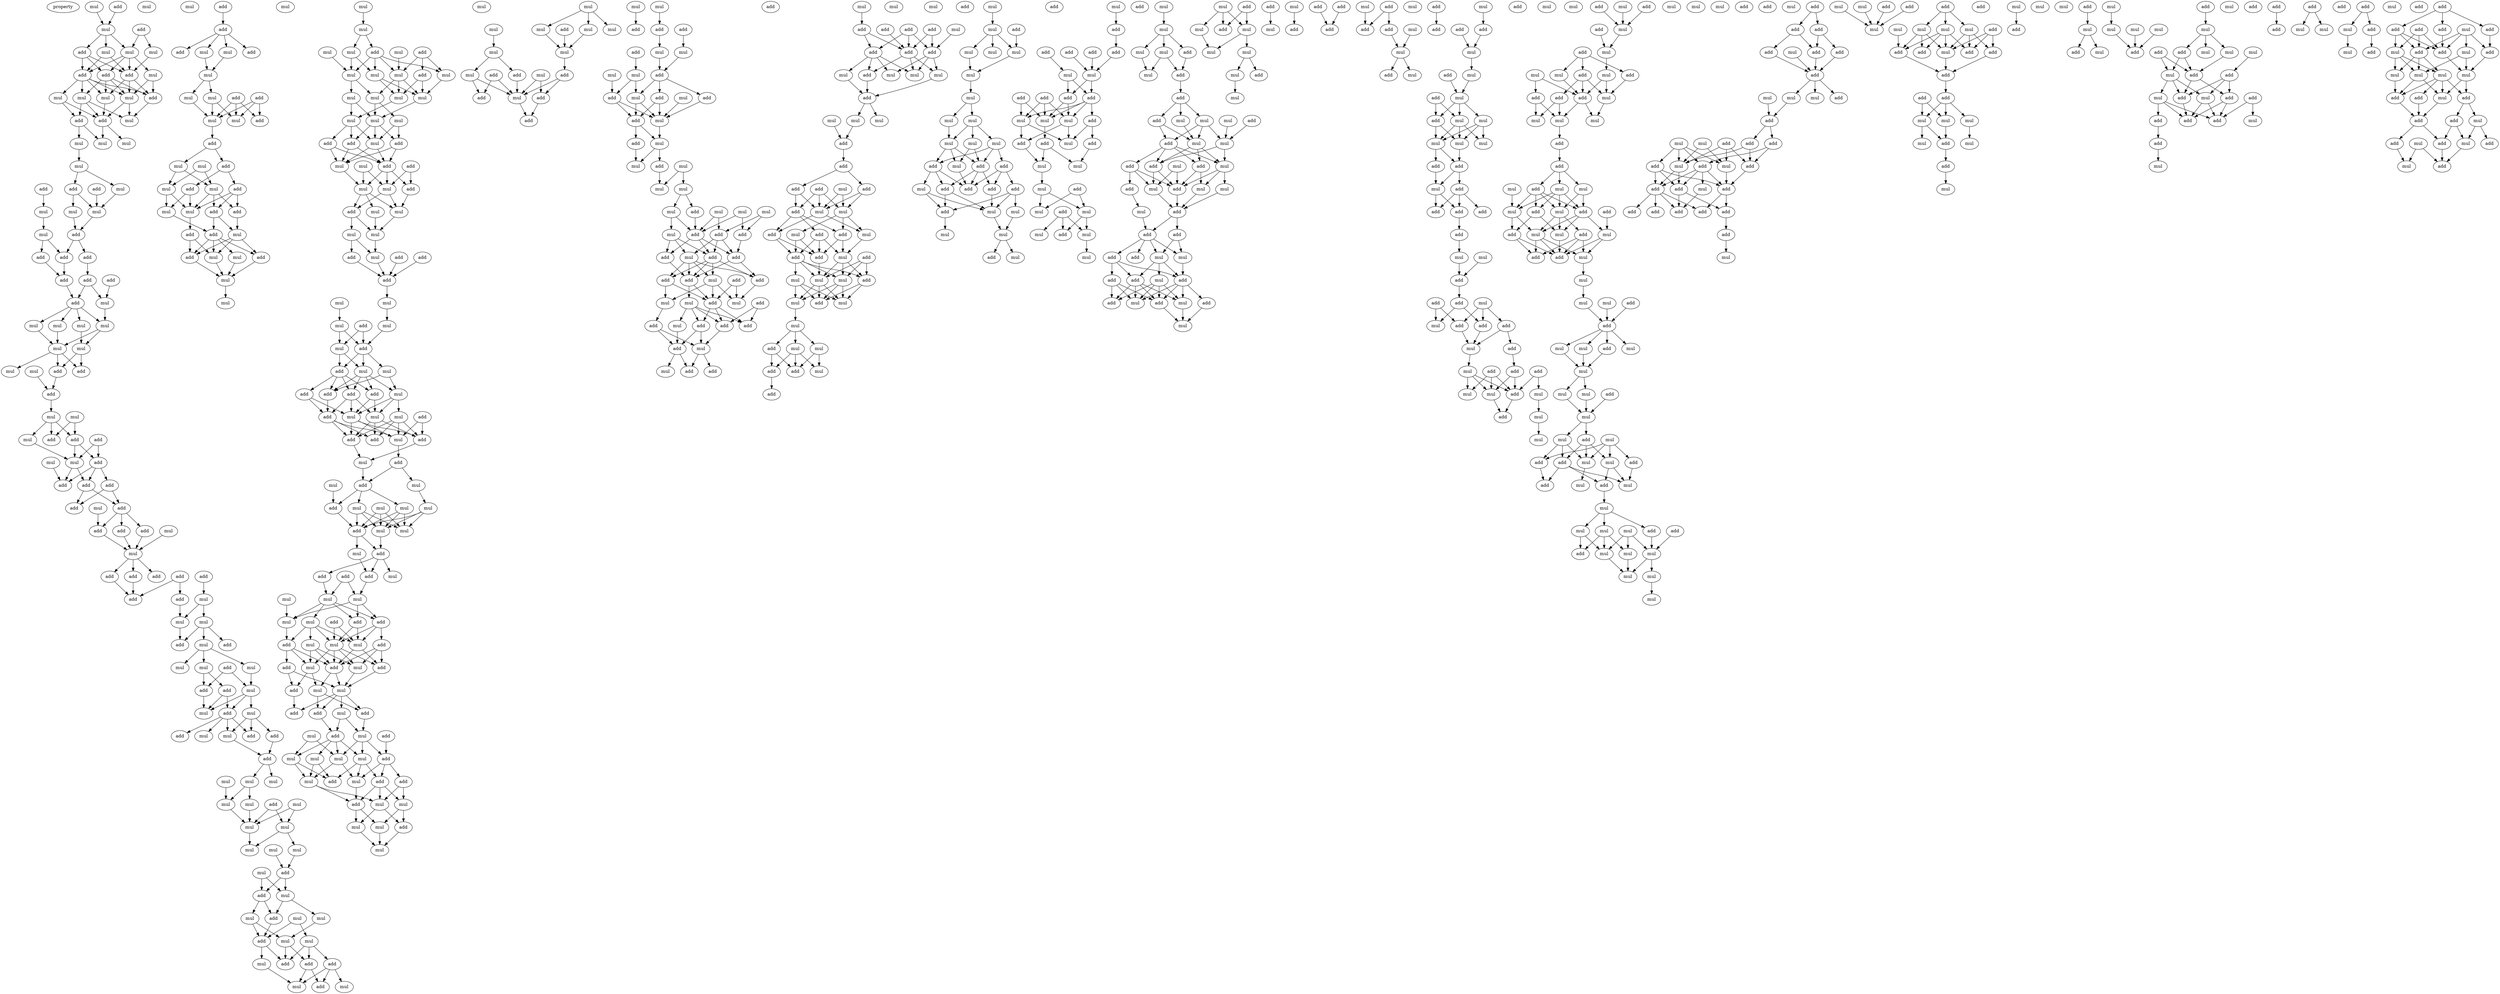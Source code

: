 digraph {
    node [fontcolor=black]
    property [mul=2,lf=1.0]
    0 [ label = mul ];
    1 [ label = add ];
    2 [ label = mul ];
    3 [ label = add ];
    4 [ label = mul ];
    5 [ label = add ];
    6 [ label = mul ];
    7 [ label = mul ];
    8 [ label = mul ];
    9 [ label = mul ];
    10 [ label = add ];
    11 [ label = add ];
    12 [ label = add ];
    13 [ label = mul ];
    14 [ label = mul ];
    15 [ label = mul ];
    16 [ label = add ];
    17 [ label = mul ];
    18 [ label = add ];
    19 [ label = add ];
    20 [ label = mul ];
    21 [ label = mul ];
    22 [ label = mul ];
    23 [ label = mul ];
    24 [ label = mul ];
    25 [ label = add ];
    26 [ label = add ];
    27 [ label = add ];
    28 [ label = mul ];
    29 [ label = mul ];
    30 [ label = mul ];
    31 [ label = mul ];
    32 [ label = add ];
    33 [ label = mul ];
    34 [ label = add ];
    35 [ label = add ];
    36 [ label = add ];
    37 [ label = add ];
    38 [ label = add ];
    39 [ label = add ];
    40 [ label = mul ];
    41 [ label = add ];
    42 [ label = mul ];
    43 [ label = mul ];
    44 [ label = mul ];
    45 [ label = mul ];
    46 [ label = mul ];
    47 [ label = mul ];
    48 [ label = mul ];
    49 [ label = add ];
    50 [ label = mul ];
    51 [ label = add ];
    52 [ label = mul ];
    53 [ label = add ];
    54 [ label = mul ];
    55 [ label = mul ];
    56 [ label = add ];
    57 [ label = add ];
    58 [ label = mul ];
    59 [ label = add ];
    60 [ label = add ];
    61 [ label = mul ];
    62 [ label = mul ];
    63 [ label = add ];
    64 [ label = add ];
    65 [ label = add ];
    66 [ label = add ];
    67 [ label = add ];
    68 [ label = mul ];
    69 [ label = add ];
    70 [ label = add ];
    71 [ label = add ];
    72 [ label = mul ];
    73 [ label = mul ];
    74 [ label = add ];
    75 [ label = add ];
    76 [ label = add ];
    77 [ label = add ];
    78 [ label = add ];
    79 [ label = add ];
    80 [ label = add ];
    81 [ label = mul ];
    82 [ label = mul ];
    83 [ label = mul ];
    84 [ label = add ];
    85 [ label = mul ];
    86 [ label = add ];
    87 [ label = mul ];
    88 [ label = add ];
    89 [ label = mul ];
    90 [ label = mul ];
    91 [ label = add ];
    92 [ label = mul ];
    93 [ label = add ];
    94 [ label = mul ];
    95 [ label = mul ];
    96 [ label = add ];
    97 [ label = mul ];
    98 [ label = add ];
    99 [ label = add ];
    100 [ label = add ];
    101 [ label = mul ];
    102 [ label = add ];
    103 [ label = mul ];
    104 [ label = mul ];
    105 [ label = mul ];
    106 [ label = mul ];
    107 [ label = add ];
    108 [ label = mul ];
    109 [ label = mul ];
    110 [ label = mul ];
    111 [ label = mul ];
    112 [ label = mul ];
    113 [ label = mul ];
    114 [ label = mul ];
    115 [ label = mul ];
    116 [ label = add ];
    117 [ label = mul ];
    118 [ label = add ];
    119 [ label = add ];
    120 [ label = mul ];
    121 [ label = mul ];
    122 [ label = mul ];
    123 [ label = mul ];
    124 [ label = add ];
    125 [ label = mul ];
    126 [ label = mul ];
    127 [ label = add ];
    128 [ label = add ];
    129 [ label = add ];
    130 [ label = add ];
    131 [ label = mul ];
    132 [ label = add ];
    133 [ label = mul ];
    134 [ label = add ];
    135 [ label = add ];
    136 [ label = mul ];
    137 [ label = add ];
    138 [ label = mul ];
    139 [ label = mul ];
    140 [ label = mul ];
    141 [ label = add ];
    142 [ label = add ];
    143 [ label = mul ];
    144 [ label = mul ];
    145 [ label = add ];
    146 [ label = mul ];
    147 [ label = add ];
    148 [ label = mul ];
    149 [ label = mul ];
    150 [ label = add ];
    151 [ label = add ];
    152 [ label = mul ];
    153 [ label = mul ];
    154 [ label = add ];
    155 [ label = add ];
    156 [ label = add ];
    157 [ label = mul ];
    158 [ label = mul ];
    159 [ label = mul ];
    160 [ label = add ];
    161 [ label = add ];
    162 [ label = mul ];
    163 [ label = mul ];
    164 [ label = add ];
    165 [ label = add ];
    166 [ label = mul ];
    167 [ label = mul ];
    168 [ label = mul ];
    169 [ label = mul ];
    170 [ label = mul ];
    171 [ label = add ];
    172 [ label = mul ];
    173 [ label = mul ];
    174 [ label = add ];
    175 [ label = mul ];
    176 [ label = mul ];
    177 [ label = mul ];
    178 [ label = add ];
    179 [ label = mul ];
    180 [ label = mul ];
    181 [ label = mul ];
    182 [ label = mul ];
    183 [ label = mul ];
    184 [ label = mul ];
    185 [ label = mul ];
    186 [ label = mul ];
    187 [ label = mul ];
    188 [ label = add ];
    189 [ label = mul ];
    190 [ label = add ];
    191 [ label = add ];
    192 [ label = mul ];
    193 [ label = add ];
    194 [ label = add ];
    195 [ label = mul ];
    196 [ label = mul ];
    197 [ label = mul ];
    198 [ label = add ];
    199 [ label = add ];
    200 [ label = mul ];
    201 [ label = mul ];
    202 [ label = mul ];
    203 [ label = mul ];
    204 [ label = add ];
    205 [ label = add ];
    206 [ label = add ];
    207 [ label = mul ];
    208 [ label = add ];
    209 [ label = mul ];
    210 [ label = mul ];
    211 [ label = mul ];
    212 [ label = mul ];
    213 [ label = mul ];
    214 [ label = add ];
    215 [ label = mul ];
    216 [ label = add ];
    217 [ label = mul ];
    218 [ label = mul ];
    219 [ label = add ];
    220 [ label = add ];
    221 [ label = add ];
    222 [ label = add ];
    223 [ label = mul ];
    224 [ label = add ];
    225 [ label = add ];
    226 [ label = mul ];
    227 [ label = add ];
    228 [ label = mul ];
    229 [ label = mul ];
    230 [ label = add ];
    231 [ label = add ];
    232 [ label = mul ];
    233 [ label = add ];
    234 [ label = add ];
    235 [ label = mul ];
    236 [ label = mul ];
    237 [ label = mul ];
    238 [ label = add ];
    239 [ label = mul ];
    240 [ label = mul ];
    241 [ label = mul ];
    242 [ label = mul ];
    243 [ label = add ];
    244 [ label = add ];
    245 [ label = mul ];
    246 [ label = mul ];
    247 [ label = mul ];
    248 [ label = add ];
    249 [ label = add ];
    250 [ label = add ];
    251 [ label = add ];
    252 [ label = mul ];
    253 [ label = mul ];
    254 [ label = mul ];
    255 [ label = mul ];
    256 [ label = add ];
    257 [ label = mul ];
    258 [ label = add ];
    259 [ label = mul ];
    260 [ label = add ];
    261 [ label = add ];
    262 [ label = mul ];
    263 [ label = mul ];
    264 [ label = mul ];
    265 [ label = add ];
    266 [ label = add ];
    267 [ label = add ];
    268 [ label = add ];
    269 [ label = mul ];
    270 [ label = mul ];
    271 [ label = mul ];
    272 [ label = mul ];
    273 [ label = add ];
    274 [ label = mul ];
    275 [ label = add ];
    276 [ label = add ];
    277 [ label = add ];
    278 [ label = mul ];
    279 [ label = add ];
    280 [ label = mul ];
    281 [ label = add ];
    282 [ label = mul ];
    283 [ label = mul ];
    284 [ label = mul ];
    285 [ label = add ];
    286 [ label = mul ];
    287 [ label = add ];
    288 [ label = add ];
    289 [ label = mul ];
    290 [ label = mul ];
    291 [ label = add ];
    292 [ label = mul ];
    293 [ label = mul ];
    294 [ label = add ];
    295 [ label = add ];
    296 [ label = mul ];
    297 [ label = mul ];
    298 [ label = mul ];
    299 [ label = mul ];
    300 [ label = mul ];
    301 [ label = mul ];
    302 [ label = mul ];
    303 [ label = add ];
    304 [ label = mul ];
    305 [ label = mul ];
    306 [ label = mul ];
    307 [ label = add ];
    308 [ label = add ];
    309 [ label = mul ];
    310 [ label = mul ];
    311 [ label = add ];
    312 [ label = mul ];
    313 [ label = add ];
    314 [ label = add ];
    315 [ label = add ];
    316 [ label = mul ];
    317 [ label = mul ];
    318 [ label = add ];
    319 [ label = add ];
    320 [ label = add ];
    321 [ label = add ];
    322 [ label = mul ];
    323 [ label = add ];
    324 [ label = mul ];
    325 [ label = mul ];
    326 [ label = mul ];
    327 [ label = add ];
    328 [ label = add ];
    329 [ label = mul ];
    330 [ label = mul ];
    331 [ label = add ];
    332 [ label = add ];
    333 [ label = mul ];
    334 [ label = add ];
    335 [ label = add ];
    336 [ label = mul ];
    337 [ label = mul ];
    338 [ label = mul ];
    339 [ label = add ];
    340 [ label = mul ];
    341 [ label = mul ];
    342 [ label = mul ];
    343 [ label = add ];
    344 [ label = mul ];
    345 [ label = mul ];
    346 [ label = mul ];
    347 [ label = add ];
    348 [ label = add ];
    349 [ label = mul ];
    350 [ label = add ];
    351 [ label = mul ];
    352 [ label = add ];
    353 [ label = add ];
    354 [ label = add ];
    355 [ label = add ];
    356 [ label = add ];
    357 [ label = mul ];
    358 [ label = add ];
    359 [ label = add ];
    360 [ label = mul ];
    361 [ label = add ];
    362 [ label = mul ];
    363 [ label = mul ];
    364 [ label = add ];
    365 [ label = add ];
    366 [ label = mul ];
    367 [ label = add ];
    368 [ label = add ];
    369 [ label = add ];
    370 [ label = add ];
    371 [ label = mul ];
    372 [ label = mul ];
    373 [ label = add ];
    374 [ label = add ];
    375 [ label = mul ];
    376 [ label = add ];
    377 [ label = add ];
    378 [ label = add ];
    379 [ label = add ];
    380 [ label = mul ];
    381 [ label = add ];
    382 [ label = add ];
    383 [ label = add ];
    384 [ label = mul ];
    385 [ label = add ];
    386 [ label = mul ];
    387 [ label = mul ];
    388 [ label = mul ];
    389 [ label = add ];
    390 [ label = mul ];
    391 [ label = mul ];
    392 [ label = mul ];
    393 [ label = mul ];
    394 [ label = add ];
    395 [ label = add ];
    396 [ label = add ];
    397 [ label = add ];
    398 [ label = mul ];
    399 [ label = add ];
    400 [ label = mul ];
    401 [ label = mul ];
    402 [ label = add ];
    403 [ label = mul ];
    404 [ label = mul ];
    405 [ label = add ];
    406 [ label = add ];
    407 [ label = add ];
    408 [ label = mul ];
    409 [ label = add ];
    410 [ label = add ];
    411 [ label = add ];
    412 [ label = mul ];
    413 [ label = mul ];
    414 [ label = mul ];
    415 [ label = add ];
    416 [ label = mul ];
    417 [ label = mul ];
    418 [ label = add ];
    419 [ label = add ];
    420 [ label = mul ];
    421 [ label = mul ];
    422 [ label = add ];
    423 [ label = mul ];
    424 [ label = mul ];
    425 [ label = add ];
    426 [ label = add ];
    427 [ label = mul ];
    428 [ label = add ];
    429 [ label = mul ];
    430 [ label = add ];
    431 [ label = mul ];
    432 [ label = mul ];
    433 [ label = mul ];
    434 [ label = mul ];
    435 [ label = mul ];
    436 [ label = mul ];
    437 [ label = mul ];
    438 [ label = mul ];
    439 [ label = mul ];
    440 [ label = mul ];
    441 [ label = mul ];
    442 [ label = mul ];
    443 [ label = add ];
    444 [ label = add ];
    445 [ label = add ];
    446 [ label = add ];
    447 [ label = mul ];
    448 [ label = add ];
    449 [ label = add ];
    450 [ label = add ];
    451 [ label = mul ];
    452 [ label = mul ];
    453 [ label = add ];
    454 [ label = mul ];
    455 [ label = mul ];
    456 [ label = add ];
    457 [ label = add ];
    458 [ label = mul ];
    459 [ label = mul ];
    460 [ label = add ];
    461 [ label = add ];
    462 [ label = add ];
    463 [ label = add ];
    464 [ label = add ];
    465 [ label = mul ];
    466 [ label = mul ];
    467 [ label = add ];
    468 [ label = add ];
    469 [ label = add ];
    470 [ label = add ];
    471 [ label = mul ];
    472 [ label = add ];
    473 [ label = mul ];
    474 [ label = mul ];
    475 [ label = add ];
    476 [ label = add ];
    477 [ label = add ];
    478 [ label = mul ];
    479 [ label = mul ];
    480 [ label = mul ];
    481 [ label = add ];
    482 [ label = mul ];
    483 [ label = mul ];
    484 [ label = add ];
    485 [ label = mul ];
    486 [ label = add ];
    487 [ label = mul ];
    488 [ label = mul ];
    489 [ label = add ];
    490 [ label = mul ];
    491 [ label = mul ];
    492 [ label = mul ];
    493 [ label = mul ];
    494 [ label = add ];
    495 [ label = mul ];
    496 [ label = mul ];
    497 [ label = add ];
    498 [ label = add ];
    499 [ label = mul ];
    500 [ label = mul ];
    501 [ label = add ];
    502 [ label = add ];
    503 [ label = mul ];
    504 [ label = mul ];
    505 [ label = add ];
    506 [ label = mul ];
    507 [ label = mul ];
    508 [ label = mul ];
    509 [ label = add ];
    510 [ label = add ];
    511 [ label = add ];
    512 [ label = add ];
    513 [ label = mul ];
    514 [ label = mul ];
    515 [ label = mul ];
    516 [ label = add ];
    517 [ label = mul ];
    518 [ label = add ];
    519 [ label = add ];
    520 [ label = add ];
    521 [ label = add ];
    522 [ label = mul ];
    523 [ label = mul ];
    524 [ label = add ];
    525 [ label = mul ];
    526 [ label = add ];
    527 [ label = add ];
    528 [ label = add ];
    529 [ label = add ];
    530 [ label = mul ];
    531 [ label = add ];
    532 [ label = add ];
    533 [ label = mul ];
    534 [ label = mul ];
    535 [ label = mul ];
    536 [ label = add ];
    537 [ label = mul ];
    538 [ label = mul ];
    539 [ label = add ];
    540 [ label = mul ];
    541 [ label = mul ];
    542 [ label = mul ];
    543 [ label = add ];
    544 [ label = mul ];
    545 [ label = add ];
    546 [ label = mul ];
    547 [ label = mul ];
    548 [ label = add ];
    549 [ label = add ];
    550 [ label = add ];
    551 [ label = add ];
    552 [ label = mul ];
    553 [ label = add ];
    554 [ label = mul ];
    555 [ label = add ];
    556 [ label = add ];
    557 [ label = mul ];
    558 [ label = mul ];
    559 [ label = add ];
    560 [ label = mul ];
    561 [ label = add ];
    562 [ label = mul ];
    563 [ label = add ];
    564 [ label = add ];
    565 [ label = add ];
    566 [ label = add ];
    567 [ label = mul ];
    568 [ label = add ];
    569 [ label = mul ];
    570 [ label = add ];
    571 [ label = mul ];
    572 [ label = add ];
    573 [ label = mul ];
    574 [ label = mul ];
    575 [ label = mul ];
    576 [ label = mul ];
    577 [ label = mul ];
    578 [ label = add ];
    579 [ label = add ];
    580 [ label = mul ];
    581 [ label = add ];
    582 [ label = add ];
    583 [ label = add ];
    584 [ label = add ];
    585 [ label = add ];
    586 [ label = mul ];
    587 [ label = mul ];
    588 [ label = add ];
    589 [ label = mul ];
    590 [ label = add ];
    591 [ label = add ];
    592 [ label = mul ];
    593 [ label = mul ];
    594 [ label = add ];
    595 [ label = add ];
    596 [ label = add ];
    597 [ label = add ];
    598 [ label = mul ];
    599 [ label = mul ];
    600 [ label = mul ];
    601 [ label = add ];
    602 [ label = add ];
    603 [ label = add ];
    604 [ label = add ];
    605 [ label = mul ];
    606 [ label = mul ];
    607 [ label = mul ];
    608 [ label = mul ];
    609 [ label = add ];
    610 [ label = mul ];
    611 [ label = add ];
    612 [ label = mul ];
    613 [ label = mul ];
    614 [ label = add ];
    615 [ label = add ];
    616 [ label = mul ];
    617 [ label = mul ];
    618 [ label = add ];
    619 [ label = add ];
    620 [ label = add ];
    621 [ label = mul ];
    622 [ label = mul ];
    623 [ label = mul ];
    624 [ label = add ];
    625 [ label = add ];
    626 [ label = mul ];
    627 [ label = add ];
    628 [ label = mul ];
    629 [ label = mul ];
    630 [ label = mul ];
    631 [ label = mul ];
    632 [ label = add ];
    633 [ label = add ];
    634 [ label = add ];
    635 [ label = mul ];
    636 [ label = mul ];
    637 [ label = mul ];
    638 [ label = add ];
    639 [ label = mul ];
    640 [ label = add ];
    641 [ label = mul ];
    642 [ label = add ];
    643 [ label = mul ];
    644 [ label = add ];
    645 [ label = mul ];
    646 [ label = mul ];
    647 [ label = add ];
    648 [ label = add ];
    649 [ label = add ];
    650 [ label = mul ];
    651 [ label = mul ];
    652 [ label = mul ];
    653 [ label = mul ];
    654 [ label = mul ];
    655 [ label = add ];
    656 [ label = add ];
    657 [ label = add ];
    658 [ label = add ];
    659 [ label = mul ];
    660 [ label = add ];
    661 [ label = mul ];
    662 [ label = mul ];
    663 [ label = mul ];
    664 [ label = mul ];
    665 [ label = mul ];
    666 [ label = add ];
    667 [ label = mul ];
    668 [ label = mul ];
    669 [ label = add ];
    670 [ label = mul ];
    671 [ label = mul ];
    672 [ label = mul ];
    673 [ label = add ];
    674 [ label = mul ];
    675 [ label = add ];
    676 [ label = add ];
    677 [ label = mul ];
    678 [ label = add ];
    679 [ label = add ];
    680 [ label = mul ];
    681 [ label = mul ];
    682 [ label = add ];
    683 [ label = mul ];
    684 [ label = mul ];
    685 [ label = add ];
    686 [ label = mul ];
    687 [ label = mul ];
    688 [ label = add ];
    689 [ label = mul ];
    690 [ label = mul ];
    691 [ label = mul ];
    692 [ label = mul ];
    693 [ label = mul ];
    694 [ label = add ];
    695 [ label = add ];
    696 [ label = add ];
    697 [ label = add ];
    698 [ label = mul ];
    699 [ label = add ];
    700 [ label = add ];
    701 [ label = add ];
    702 [ label = mul ];
    703 [ label = mul ];
    704 [ label = mul ];
    705 [ label = add ];
    706 [ label = add ];
    707 [ label = add ];
    708 [ label = mul ];
    709 [ label = add ];
    710 [ label = add ];
    711 [ label = mul ];
    712 [ label = add ];
    713 [ label = mul ];
    714 [ label = add ];
    715 [ label = add ];
    716 [ label = mul ];
    717 [ label = add ];
    718 [ label = mul ];
    719 [ label = add ];
    720 [ label = add ];
    721 [ label = add ];
    722 [ label = add ];
    723 [ label = add ];
    724 [ label = add ];
    725 [ label = add ];
    726 [ label = add ];
    727 [ label = mul ];
    728 [ label = mul ];
    729 [ label = mul ];
    730 [ label = add ];
    731 [ label = add ];
    732 [ label = add ];
    733 [ label = mul ];
    734 [ label = mul ];
    735 [ label = mul ];
    736 [ label = mul ];
    737 [ label = mul ];
    738 [ label = add ];
    739 [ label = add ];
    740 [ label = add ];
    741 [ label = add ];
    742 [ label = add ];
    743 [ label = mul ];
    744 [ label = add ];
    745 [ label = add ];
    746 [ label = add ];
    747 [ label = mul ];
    748 [ label = mul ];
    749 [ label = mul ];
    750 [ label = add ];
    751 [ label = add ];
    752 [ label = mul ];
    753 [ label = mul ];
    754 [ label = mul ];
    755 [ label = add ];
    756 [ label = add ];
    757 [ label = mul ];
    758 [ label = mul ];
    759 [ label = mul ];
    760 [ label = add ];
    761 [ label = mul ];
    762 [ label = mul ];
    763 [ label = add ];
    764 [ label = mul ];
    765 [ label = mul ];
    766 [ label = mul ];
    767 [ label = mul ];
    768 [ label = add ];
    769 [ label = add ];
    770 [ label = mul ];
    771 [ label = mul ];
    772 [ label = mul ];
    773 [ label = add ];
    774 [ label = add ];
    775 [ label = mul ];
    776 [ label = mul ];
    777 [ label = mul ];
    778 [ label = add ];
    779 [ label = add ];
    780 [ label = add ];
    781 [ label = add ];
    782 [ label = mul ];
    783 [ label = mul ];
    784 [ label = add ];
    785 [ label = add ];
    786 [ label = mul ];
    787 [ label = add ];
    788 [ label = add ];
    789 [ label = add ];
    790 [ label = add ];
    791 [ label = mul ];
    792 [ label = add ];
    793 [ label = add ];
    794 [ label = add ];
    795 [ label = mul ];
    796 [ label = add ];
    797 [ label = mul ];
    798 [ label = add ];
    799 [ label = mul ];
    800 [ label = add ];
    801 [ label = mul ];
    802 [ label = add ];
    803 [ label = mul ];
    804 [ label = add ];
    805 [ label = add ];
    806 [ label = add ];
    807 [ label = add ];
    808 [ label = add ];
    809 [ label = add ];
    810 [ label = mul ];
    811 [ label = add ];
    812 [ label = add ];
    813 [ label = add ];
    814 [ label = mul ];
    815 [ label = mul ];
    816 [ label = mul ];
    817 [ label = mul ];
    818 [ label = mul ];
    819 [ label = mul ];
    820 [ label = add ];
    821 [ label = mul ];
    822 [ label = add ];
    823 [ label = add ];
    824 [ label = add ];
    825 [ label = mul ];
    826 [ label = add ];
    827 [ label = mul ];
    828 [ label = mul ];
    829 [ label = add ];
    830 [ label = add ];
    831 [ label = add ];
    832 [ label = add ];
    833 [ label = mul ];
    0 -> 4 [ name = 0 ];
    1 -> 4 [ name = 1 ];
    3 -> 6 [ name = 2 ];
    3 -> 8 [ name = 3 ];
    4 -> 5 [ name = 4 ];
    4 -> 6 [ name = 5 ];
    4 -> 7 [ name = 6 ];
    5 -> 10 [ name = 7 ];
    5 -> 11 [ name = 8 ];
    5 -> 12 [ name = 9 ];
    6 -> 9 [ name = 10 ];
    6 -> 10 [ name = 11 ];
    6 -> 11 [ name = 12 ];
    6 -> 12 [ name = 13 ];
    7 -> 10 [ name = 14 ];
    7 -> 12 [ name = 15 ];
    8 -> 10 [ name = 16 ];
    9 -> 15 [ name = 17 ];
    9 -> 16 [ name = 18 ];
    10 -> 15 [ name = 19 ];
    10 -> 16 [ name = 20 ];
    10 -> 17 [ name = 21 ];
    11 -> 13 [ name = 22 ];
    11 -> 15 [ name = 23 ];
    11 -> 16 [ name = 24 ];
    11 -> 17 [ name = 25 ];
    12 -> 13 [ name = 26 ];
    12 -> 14 [ name = 27 ];
    12 -> 15 [ name = 28 ];
    12 -> 16 [ name = 29 ];
    12 -> 17 [ name = 30 ];
    13 -> 18 [ name = 31 ];
    13 -> 19 [ name = 32 ];
    13 -> 20 [ name = 33 ];
    14 -> 18 [ name = 34 ];
    14 -> 19 [ name = 35 ];
    15 -> 18 [ name = 36 ];
    15 -> 20 [ name = 37 ];
    16 -> 20 [ name = 38 ];
    17 -> 18 [ name = 39 ];
    18 -> 21 [ name = 40 ];
    18 -> 22 [ name = 41 ];
    19 -> 21 [ name = 42 ];
    19 -> 23 [ name = 43 ];
    23 -> 24 [ name = 44 ];
    24 -> 27 [ name = 45 ];
    24 -> 28 [ name = 46 ];
    25 -> 31 [ name = 47 ];
    26 -> 29 [ name = 48 ];
    27 -> 29 [ name = 49 ];
    27 -> 30 [ name = 50 ];
    28 -> 29 [ name = 51 ];
    29 -> 32 [ name = 52 ];
    30 -> 32 [ name = 53 ];
    31 -> 33 [ name = 54 ];
    32 -> 34 [ name = 55 ];
    32 -> 35 [ name = 56 ];
    33 -> 35 [ name = 57 ];
    33 -> 36 [ name = 58 ];
    34 -> 37 [ name = 59 ];
    35 -> 38 [ name = 60 ];
    36 -> 38 [ name = 61 ];
    37 -> 40 [ name = 62 ];
    37 -> 41 [ name = 63 ];
    38 -> 41 [ name = 64 ];
    39 -> 40 [ name = 65 ];
    40 -> 46 [ name = 66 ];
    41 -> 42 [ name = 67 ];
    41 -> 43 [ name = 68 ];
    41 -> 45 [ name = 69 ];
    41 -> 46 [ name = 70 ];
    42 -> 47 [ name = 71 ];
    43 -> 47 [ name = 72 ];
    45 -> 48 [ name = 73 ];
    46 -> 47 [ name = 74 ];
    46 -> 48 [ name = 75 ];
    47 -> 49 [ name = 76 ];
    47 -> 50 [ name = 77 ];
    47 -> 51 [ name = 78 ];
    48 -> 49 [ name = 79 ];
    48 -> 51 [ name = 80 ];
    49 -> 53 [ name = 81 ];
    52 -> 53 [ name = 82 ];
    53 -> 55 [ name = 83 ];
    54 -> 56 [ name = 84 ];
    54 -> 59 [ name = 85 ];
    55 -> 56 [ name = 86 ];
    55 -> 58 [ name = 87 ];
    55 -> 59 [ name = 88 ];
    56 -> 60 [ name = 89 ];
    56 -> 62 [ name = 90 ];
    57 -> 60 [ name = 91 ];
    57 -> 62 [ name = 92 ];
    58 -> 62 [ name = 93 ];
    60 -> 63 [ name = 94 ];
    60 -> 64 [ name = 95 ];
    60 -> 65 [ name = 96 ];
    61 -> 63 [ name = 97 ];
    62 -> 63 [ name = 98 ];
    62 -> 65 [ name = 99 ];
    64 -> 66 [ name = 100 ];
    64 -> 67 [ name = 101 ];
    65 -> 66 [ name = 102 ];
    65 -> 67 [ name = 103 ];
    67 -> 69 [ name = 104 ];
    67 -> 70 [ name = 105 ];
    67 -> 71 [ name = 106 ];
    68 -> 69 [ name = 107 ];
    69 -> 73 [ name = 108 ];
    70 -> 73 [ name = 109 ];
    71 -> 73 [ name = 110 ];
    72 -> 73 [ name = 111 ];
    73 -> 75 [ name = 112 ];
    73 -> 76 [ name = 113 ];
    73 -> 78 [ name = 114 ];
    74 -> 81 [ name = 115 ];
    76 -> 80 [ name = 116 ];
    77 -> 79 [ name = 117 ];
    77 -> 80 [ name = 118 ];
    78 -> 80 [ name = 119 ];
    79 -> 82 [ name = 120 ];
    81 -> 82 [ name = 121 ];
    81 -> 83 [ name = 122 ];
    82 -> 84 [ name = 123 ];
    83 -> 84 [ name = 124 ];
    83 -> 85 [ name = 125 ];
    83 -> 86 [ name = 126 ];
    85 -> 87 [ name = 127 ];
    85 -> 89 [ name = 128 ];
    85 -> 90 [ name = 129 ];
    87 -> 92 [ name = 130 ];
    88 -> 92 [ name = 131 ];
    88 -> 93 [ name = 132 ];
    90 -> 91 [ name = 133 ];
    90 -> 93 [ name = 134 ];
    91 -> 94 [ name = 135 ];
    91 -> 96 [ name = 136 ];
    92 -> 94 [ name = 137 ];
    92 -> 95 [ name = 138 ];
    92 -> 96 [ name = 139 ];
    93 -> 94 [ name = 140 ];
    95 -> 99 [ name = 141 ];
    95 -> 100 [ name = 142 ];
    95 -> 101 [ name = 143 ];
    96 -> 97 [ name = 144 ];
    96 -> 98 [ name = 145 ];
    96 -> 100 [ name = 146 ];
    96 -> 101 [ name = 147 ];
    99 -> 102 [ name = 148 ];
    101 -> 102 [ name = 149 ];
    102 -> 103 [ name = 150 ];
    102 -> 104 [ name = 151 ];
    103 -> 106 [ name = 152 ];
    103 -> 109 [ name = 153 ];
    105 -> 106 [ name = 154 ];
    106 -> 110 [ name = 155 ];
    107 -> 110 [ name = 156 ];
    107 -> 111 [ name = 157 ];
    108 -> 110 [ name = 158 ];
    108 -> 111 [ name = 159 ];
    109 -> 110 [ name = 160 ];
    110 -> 114 [ name = 161 ];
    111 -> 112 [ name = 162 ];
    111 -> 114 [ name = 163 ];
    112 -> 116 [ name = 164 ];
    113 -> 116 [ name = 165 ];
    115 -> 117 [ name = 166 ];
    115 -> 118 [ name = 167 ];
    116 -> 117 [ name = 168 ];
    116 -> 118 [ name = 169 ];
    117 -> 119 [ name = 170 ];
    117 -> 122 [ name = 171 ];
    118 -> 119 [ name = 172 ];
    118 -> 120 [ name = 173 ];
    119 -> 124 [ name = 174 ];
    120 -> 123 [ name = 175 ];
    120 -> 124 [ name = 176 ];
    121 -> 124 [ name = 177 ];
    121 -> 125 [ name = 178 ];
    122 -> 123 [ name = 179 ];
    123 -> 127 [ name = 180 ];
    123 -> 128 [ name = 181 ];
    124 -> 126 [ name = 182 ];
    124 -> 127 [ name = 183 ];
    125 -> 127 [ name = 184 ];
    125 -> 128 [ name = 185 ];
    125 -> 129 [ name = 186 ];
    126 -> 133 [ name = 187 ];
    128 -> 130 [ name = 188 ];
    128 -> 133 [ name = 189 ];
    129 -> 130 [ name = 190 ];
    129 -> 131 [ name = 191 ];
    129 -> 133 [ name = 192 ];
    132 -> 134 [ name = 193 ];
    134 -> 135 [ name = 194 ];
    134 -> 136 [ name = 195 ];
    134 -> 137 [ name = 196 ];
    134 -> 138 [ name = 197 ];
    136 -> 139 [ name = 198 ];
    138 -> 139 [ name = 199 ];
    139 -> 140 [ name = 200 ];
    139 -> 143 [ name = 201 ];
    140 -> 146 [ name = 202 ];
    141 -> 144 [ name = 203 ];
    141 -> 145 [ name = 204 ];
    141 -> 146 [ name = 205 ];
    142 -> 144 [ name = 206 ];
    142 -> 145 [ name = 207 ];
    142 -> 146 [ name = 208 ];
    143 -> 144 [ name = 209 ];
    143 -> 146 [ name = 210 ];
    146 -> 147 [ name = 211 ];
    147 -> 149 [ name = 212 ];
    147 -> 150 [ name = 213 ];
    148 -> 152 [ name = 214 ];
    148 -> 153 [ name = 215 ];
    149 -> 152 [ name = 216 ];
    149 -> 153 [ name = 217 ];
    150 -> 151 [ name = 218 ];
    150 -> 154 [ name = 219 ];
    151 -> 155 [ name = 220 ];
    151 -> 156 [ name = 221 ];
    151 -> 158 [ name = 222 ];
    152 -> 155 [ name = 223 ];
    152 -> 156 [ name = 224 ];
    152 -> 158 [ name = 225 ];
    153 -> 157 [ name = 226 ];
    153 -> 158 [ name = 227 ];
    154 -> 157 [ name = 228 ];
    154 -> 158 [ name = 229 ];
    155 -> 159 [ name = 230 ];
    155 -> 160 [ name = 231 ];
    156 -> 159 [ name = 232 ];
    157 -> 160 [ name = 233 ];
    158 -> 161 [ name = 234 ];
    159 -> 163 [ name = 235 ];
    159 -> 164 [ name = 236 ];
    159 -> 165 [ name = 237 ];
    160 -> 162 [ name = 238 ];
    160 -> 163 [ name = 239 ];
    160 -> 164 [ name = 240 ];
    160 -> 165 [ name = 241 ];
    161 -> 163 [ name = 242 ];
    161 -> 165 [ name = 243 ];
    162 -> 166 [ name = 244 ];
    163 -> 166 [ name = 245 ];
    164 -> 166 [ name = 246 ];
    165 -> 166 [ name = 247 ];
    166 -> 167 [ name = 248 ];
    169 -> 170 [ name = 249 ];
    170 -> 174 [ name = 250 ];
    170 -> 175 [ name = 251 ];
    171 -> 176 [ name = 252 ];
    171 -> 178 [ name = 253 ];
    171 -> 179 [ name = 254 ];
    172 -> 177 [ name = 255 ];
    173 -> 179 [ name = 256 ];
    174 -> 176 [ name = 257 ];
    174 -> 177 [ name = 258 ];
    174 -> 179 [ name = 259 ];
    174 -> 180 [ name = 260 ];
    175 -> 177 [ name = 261 ];
    175 -> 180 [ name = 262 ];
    176 -> 183 [ name = 263 ];
    177 -> 182 [ name = 264 ];
    177 -> 184 [ name = 265 ];
    178 -> 181 [ name = 266 ];
    178 -> 183 [ name = 267 ];
    179 -> 181 [ name = 268 ];
    179 -> 183 [ name = 269 ];
    179 -> 184 [ name = 270 ];
    180 -> 181 [ name = 271 ];
    180 -> 183 [ name = 272 ];
    181 -> 185 [ name = 273 ];
    182 -> 185 [ name = 274 ];
    182 -> 187 [ name = 275 ];
    183 -> 187 [ name = 276 ];
    184 -> 186 [ name = 277 ];
    184 -> 187 [ name = 278 ];
    185 -> 188 [ name = 279 ];
    185 -> 189 [ name = 280 ];
    185 -> 190 [ name = 281 ];
    186 -> 189 [ name = 282 ];
    186 -> 191 [ name = 283 ];
    187 -> 188 [ name = 284 ];
    187 -> 189 [ name = 285 ];
    187 -> 191 [ name = 286 ];
    188 -> 193 [ name = 287 ];
    188 -> 195 [ name = 288 ];
    189 -> 193 [ name = 289 ];
    189 -> 195 [ name = 290 ];
    190 -> 193 [ name = 291 ];
    190 -> 195 [ name = 292 ];
    191 -> 193 [ name = 293 ];
    191 -> 195 [ name = 294 ];
    192 -> 196 [ name = 295 ];
    192 -> 197 [ name = 296 ];
    193 -> 196 [ name = 297 ];
    193 -> 197 [ name = 298 ];
    193 -> 198 [ name = 299 ];
    194 -> 197 [ name = 300 ];
    194 -> 198 [ name = 301 ];
    195 -> 196 [ name = 302 ];
    196 -> 199 [ name = 303 ];
    196 -> 200 [ name = 304 ];
    196 -> 201 [ name = 305 ];
    197 -> 199 [ name = 306 ];
    197 -> 201 [ name = 307 ];
    198 -> 201 [ name = 308 ];
    199 -> 202 [ name = 309 ];
    199 -> 203 [ name = 310 ];
    200 -> 203 [ name = 311 ];
    201 -> 203 [ name = 312 ];
    202 -> 205 [ name = 313 ];
    202 -> 207 [ name = 314 ];
    203 -> 207 [ name = 315 ];
    204 -> 208 [ name = 316 ];
    205 -> 208 [ name = 317 ];
    206 -> 208 [ name = 318 ];
    207 -> 208 [ name = 319 ];
    208 -> 211 [ name = 320 ];
    209 -> 212 [ name = 321 ];
    211 -> 213 [ name = 322 ];
    212 -> 215 [ name = 323 ];
    212 -> 216 [ name = 324 ];
    213 -> 216 [ name = 325 ];
    214 -> 215 [ name = 326 ];
    214 -> 216 [ name = 327 ];
    215 -> 217 [ name = 328 ];
    215 -> 219 [ name = 329 ];
    216 -> 217 [ name = 330 ];
    216 -> 218 [ name = 331 ];
    216 -> 219 [ name = 332 ];
    217 -> 221 [ name = 333 ];
    217 -> 222 [ name = 334 ];
    217 -> 223 [ name = 335 ];
    217 -> 224 [ name = 336 ];
    218 -> 222 [ name = 337 ];
    218 -> 223 [ name = 338 ];
    219 -> 220 [ name = 339 ];
    219 -> 221 [ name = 340 ];
    219 -> 222 [ name = 341 ];
    219 -> 224 [ name = 342 ];
    220 -> 227 [ name = 343 ];
    220 -> 229 [ name = 344 ];
    221 -> 226 [ name = 345 ];
    221 -> 227 [ name = 346 ];
    221 -> 229 [ name = 347 ];
    222 -> 227 [ name = 348 ];
    223 -> 226 [ name = 349 ];
    223 -> 228 [ name = 350 ];
    223 -> 229 [ name = 351 ];
    224 -> 226 [ name = 352 ];
    224 -> 229 [ name = 353 ];
    225 -> 231 [ name = 354 ];
    225 -> 232 [ name = 355 ];
    226 -> 230 [ name = 356 ];
    226 -> 231 [ name = 357 ];
    226 -> 233 [ name = 358 ];
    227 -> 230 [ name = 359 ];
    227 -> 232 [ name = 360 ];
    227 -> 233 [ name = 361 ];
    228 -> 230 [ name = 362 ];
    228 -> 231 [ name = 363 ];
    228 -> 232 [ name = 364 ];
    228 -> 233 [ name = 365 ];
    229 -> 231 [ name = 366 ];
    229 -> 232 [ name = 367 ];
    229 -> 233 [ name = 368 ];
    231 -> 235 [ name = 369 ];
    232 -> 234 [ name = 370 ];
    233 -> 235 [ name = 371 ];
    234 -> 237 [ name = 372 ];
    234 -> 238 [ name = 373 ];
    235 -> 238 [ name = 374 ];
    236 -> 243 [ name = 375 ];
    237 -> 240 [ name = 376 ];
    238 -> 239 [ name = 377 ];
    238 -> 242 [ name = 378 ];
    238 -> 243 [ name = 379 ];
    239 -> 244 [ name = 380 ];
    239 -> 245 [ name = 381 ];
    239 -> 246 [ name = 382 ];
    240 -> 244 [ name = 383 ];
    240 -> 245 [ name = 384 ];
    240 -> 246 [ name = 385 ];
    241 -> 244 [ name = 386 ];
    241 -> 245 [ name = 387 ];
    241 -> 246 [ name = 388 ];
    242 -> 244 [ name = 389 ];
    242 -> 245 [ name = 390 ];
    242 -> 246 [ name = 391 ];
    243 -> 244 [ name = 392 ];
    244 -> 247 [ name = 393 ];
    244 -> 248 [ name = 394 ];
    246 -> 248 [ name = 395 ];
    247 -> 250 [ name = 396 ];
    248 -> 249 [ name = 397 ];
    248 -> 250 [ name = 398 ];
    248 -> 252 [ name = 399 ];
    249 -> 253 [ name = 400 ];
    250 -> 255 [ name = 401 ];
    251 -> 253 [ name = 402 ];
    251 -> 255 [ name = 403 ];
    253 -> 256 [ name = 404 ];
    253 -> 257 [ name = 405 ];
    253 -> 258 [ name = 406 ];
    253 -> 259 [ name = 407 ];
    254 -> 257 [ name = 408 ];
    255 -> 256 [ name = 409 ];
    255 -> 257 [ name = 410 ];
    255 -> 258 [ name = 411 ];
    256 -> 261 [ name = 412 ];
    256 -> 262 [ name = 413 ];
    256 -> 263 [ name = 414 ];
    257 -> 265 [ name = 415 ];
    258 -> 262 [ name = 416 ];
    258 -> 263 [ name = 417 ];
    259 -> 262 [ name = 418 ];
    259 -> 263 [ name = 419 ];
    259 -> 264 [ name = 420 ];
    259 -> 265 [ name = 421 ];
    260 -> 262 [ name = 422 ];
    260 -> 263 [ name = 423 ];
    261 -> 267 [ name = 424 ];
    261 -> 268 [ name = 425 ];
    261 -> 270 [ name = 426 ];
    262 -> 267 [ name = 427 ];
    262 -> 268 [ name = 428 ];
    262 -> 269 [ name = 429 ];
    262 -> 270 [ name = 430 ];
    263 -> 267 [ name = 431 ];
    263 -> 268 [ name = 432 ];
    264 -> 268 [ name = 433 ];
    264 -> 269 [ name = 434 ];
    264 -> 270 [ name = 435 ];
    265 -> 266 [ name = 436 ];
    265 -> 268 [ name = 437 ];
    265 -> 269 [ name = 438 ];
    266 -> 271 [ name = 439 ];
    266 -> 273 [ name = 440 ];
    267 -> 271 [ name = 441 ];
    268 -> 271 [ name = 442 ];
    268 -> 272 [ name = 443 ];
    269 -> 272 [ name = 444 ];
    269 -> 273 [ name = 445 ];
    270 -> 271 [ name = 446 ];
    271 -> 274 [ name = 447 ];
    271 -> 275 [ name = 448 ];
    271 -> 276 [ name = 449 ];
    271 -> 277 [ name = 450 ];
    272 -> 275 [ name = 451 ];
    272 -> 276 [ name = 452 ];
    273 -> 277 [ name = 453 ];
    274 -> 278 [ name = 454 ];
    274 -> 281 [ name = 455 ];
    275 -> 278 [ name = 456 ];
    276 -> 281 [ name = 457 ];
    278 -> 283 [ name = 458 ];
    278 -> 284 [ name = 459 ];
    278 -> 285 [ name = 460 ];
    279 -> 285 [ name = 461 ];
    280 -> 284 [ name = 462 ];
    280 -> 286 [ name = 463 ];
    281 -> 282 [ name = 464 ];
    281 -> 283 [ name = 465 ];
    281 -> 284 [ name = 466 ];
    281 -> 286 [ name = 467 ];
    282 -> 288 [ name = 468 ];
    282 -> 289 [ name = 469 ];
    283 -> 288 [ name = 470 ];
    283 -> 290 [ name = 471 ];
    283 -> 291 [ name = 472 ];
    284 -> 289 [ name = 473 ];
    284 -> 290 [ name = 474 ];
    285 -> 287 [ name = 475 ];
    285 -> 290 [ name = 476 ];
    285 -> 291 [ name = 477 ];
    286 -> 288 [ name = 478 ];
    286 -> 289 [ name = 479 ];
    287 -> 292 [ name = 480 ];
    287 -> 293 [ name = 481 ];
    289 -> 293 [ name = 482 ];
    289 -> 294 [ name = 483 ];
    290 -> 294 [ name = 484 ];
    291 -> 292 [ name = 485 ];
    291 -> 293 [ name = 486 ];
    291 -> 294 [ name = 487 ];
    292 -> 295 [ name = 488 ];
    292 -> 297 [ name = 489 ];
    293 -> 295 [ name = 490 ];
    293 -> 296 [ name = 491 ];
    294 -> 296 [ name = 492 ];
    294 -> 297 [ name = 493 ];
    295 -> 298 [ name = 494 ];
    296 -> 298 [ name = 495 ];
    297 -> 298 [ name = 496 ];
    299 -> 301 [ name = 497 ];
    299 -> 302 [ name = 498 ];
    299 -> 304 [ name = 499 ];
    300 -> 306 [ name = 500 ];
    302 -> 305 [ name = 501 ];
    303 -> 305 [ name = 502 ];
    304 -> 305 [ name = 503 ];
    305 -> 311 [ name = 504 ];
    306 -> 308 [ name = 505 ];
    306 -> 310 [ name = 506 ];
    307 -> 312 [ name = 507 ];
    307 -> 314 [ name = 508 ];
    308 -> 312 [ name = 509 ];
    309 -> 312 [ name = 510 ];
    309 -> 313 [ name = 511 ];
    310 -> 312 [ name = 512 ];
    310 -> 314 [ name = 513 ];
    311 -> 312 [ name = 514 ];
    311 -> 313 [ name = 515 ];
    312 -> 315 [ name = 516 ];
    313 -> 315 [ name = 517 ];
    316 -> 319 [ name = 518 ];
    317 -> 320 [ name = 519 ];
    320 -> 322 [ name = 520 ];
    321 -> 324 [ name = 521 ];
    322 -> 327 [ name = 522 ];
    323 -> 325 [ name = 523 ];
    324 -> 327 [ name = 524 ];
    325 -> 328 [ name = 525 ];
    325 -> 330 [ name = 526 ];
    326 -> 328 [ name = 527 ];
    327 -> 330 [ name = 528 ];
    327 -> 331 [ name = 529 ];
    327 -> 332 [ name = 530 ];
    328 -> 333 [ name = 531 ];
    328 -> 334 [ name = 532 ];
    329 -> 333 [ name = 533 ];
    330 -> 333 [ name = 534 ];
    330 -> 334 [ name = 535 ];
    331 -> 333 [ name = 536 ];
    331 -> 334 [ name = 537 ];
    332 -> 333 [ name = 538 ];
    333 -> 336 [ name = 539 ];
    334 -> 335 [ name = 540 ];
    334 -> 336 [ name = 541 ];
    335 -> 338 [ name = 542 ];
    336 -> 338 [ name = 543 ];
    336 -> 339 [ name = 544 ];
    337 -> 340 [ name = 545 ];
    337 -> 341 [ name = 546 ];
    339 -> 341 [ name = 547 ];
    340 -> 343 [ name = 548 ];
    340 -> 344 [ name = 549 ];
    342 -> 347 [ name = 550 ];
    342 -> 348 [ name = 551 ];
    343 -> 348 [ name = 552 ];
    344 -> 348 [ name = 553 ];
    344 -> 349 [ name = 554 ];
    345 -> 348 [ name = 555 ];
    345 -> 350 [ name = 556 ];
    346 -> 347 [ name = 557 ];
    346 -> 350 [ name = 558 ];
    347 -> 351 [ name = 559 ];
    347 -> 353 [ name = 560 ];
    347 -> 354 [ name = 561 ];
    348 -> 352 [ name = 562 ];
    348 -> 353 [ name = 563 ];
    348 -> 354 [ name = 564 ];
    349 -> 351 [ name = 565 ];
    349 -> 352 [ name = 566 ];
    349 -> 353 [ name = 567 ];
    350 -> 354 [ name = 568 ];
    351 -> 356 [ name = 569 ];
    351 -> 357 [ name = 570 ];
    351 -> 358 [ name = 571 ];
    351 -> 359 [ name = 572 ];
    352 -> 359 [ name = 573 ];
    353 -> 356 [ name = 574 ];
    353 -> 357 [ name = 575 ];
    353 -> 358 [ name = 576 ];
    353 -> 359 [ name = 577 ];
    354 -> 356 [ name = 578 ];
    354 -> 359 [ name = 579 ];
    355 -> 362 [ name = 580 ];
    355 -> 364 [ name = 581 ];
    356 -> 362 [ name = 582 ];
    357 -> 362 [ name = 583 ];
    357 -> 363 [ name = 584 ];
    357 -> 364 [ name = 585 ];
    358 -> 363 [ name = 586 ];
    358 -> 364 [ name = 587 ];
    359 -> 360 [ name = 588 ];
    359 -> 364 [ name = 589 ];
    360 -> 366 [ name = 590 ];
    360 -> 367 [ name = 591 ];
    360 -> 368 [ name = 592 ];
    360 -> 369 [ name = 593 ];
    361 -> 367 [ name = 594 ];
    361 -> 369 [ name = 595 ];
    363 -> 365 [ name = 596 ];
    364 -> 367 [ name = 597 ];
    364 -> 368 [ name = 598 ];
    364 -> 369 [ name = 599 ];
    365 -> 370 [ name = 600 ];
    365 -> 371 [ name = 601 ];
    366 -> 370 [ name = 602 ];
    368 -> 370 [ name = 603 ];
    368 -> 371 [ name = 604 ];
    369 -> 371 [ name = 605 ];
    370 -> 372 [ name = 606 ];
    370 -> 374 [ name = 607 ];
    371 -> 373 [ name = 608 ];
    371 -> 374 [ name = 609 ];
    375 -> 377 [ name = 610 ];
    376 -> 381 [ name = 611 ];
    377 -> 381 [ name = 612 ];
    377 -> 383 [ name = 613 ];
    378 -> 381 [ name = 614 ];
    378 -> 382 [ name = 615 ];
    379 -> 381 [ name = 616 ];
    379 -> 382 [ name = 617 ];
    379 -> 383 [ name = 618 ];
    380 -> 382 [ name = 619 ];
    381 -> 385 [ name = 620 ];
    381 -> 386 [ name = 621 ];
    381 -> 388 [ name = 622 ];
    382 -> 384 [ name = 623 ];
    382 -> 386 [ name = 624 ];
    382 -> 388 [ name = 625 ];
    383 -> 384 [ name = 626 ];
    383 -> 385 [ name = 627 ];
    383 -> 387 [ name = 628 ];
    383 -> 388 [ name = 629 ];
    385 -> 389 [ name = 630 ];
    386 -> 389 [ name = 631 ];
    387 -> 389 [ name = 632 ];
    389 -> 390 [ name = 633 ];
    389 -> 392 [ name = 634 ];
    391 -> 394 [ name = 635 ];
    392 -> 394 [ name = 636 ];
    394 -> 395 [ name = 637 ];
    395 -> 396 [ name = 638 ];
    395 -> 397 [ name = 639 ];
    396 -> 401 [ name = 640 ];
    396 -> 402 [ name = 641 ];
    397 -> 401 [ name = 642 ];
    397 -> 403 [ name = 643 ];
    398 -> 401 [ name = 644 ];
    398 -> 403 [ name = 645 ];
    399 -> 401 [ name = 646 ];
    399 -> 402 [ name = 647 ];
    399 -> 403 [ name = 648 ];
    401 -> 405 [ name = 649 ];
    401 -> 408 [ name = 650 ];
    402 -> 405 [ name = 651 ];
    402 -> 406 [ name = 652 ];
    402 -> 407 [ name = 653 ];
    403 -> 404 [ name = 654 ];
    403 -> 407 [ name = 655 ];
    403 -> 408 [ name = 656 ];
    404 -> 409 [ name = 657 ];
    404 -> 410 [ name = 658 ];
    405 -> 409 [ name = 659 ];
    405 -> 410 [ name = 660 ];
    406 -> 409 [ name = 661 ];
    406 -> 410 [ name = 662 ];
    406 -> 412 [ name = 663 ];
    407 -> 410 [ name = 664 ];
    407 -> 412 [ name = 665 ];
    408 -> 412 [ name = 666 ];
    409 -> 413 [ name = 667 ];
    409 -> 414 [ name = 668 ];
    409 -> 415 [ name = 669 ];
    409 -> 416 [ name = 670 ];
    410 -> 416 [ name = 671 ];
    411 -> 413 [ name = 672 ];
    411 -> 415 [ name = 673 ];
    411 -> 416 [ name = 674 ];
    412 -> 413 [ name = 675 ];
    412 -> 415 [ name = 676 ];
    412 -> 416 [ name = 677 ];
    413 -> 417 [ name = 678 ];
    413 -> 418 [ name = 679 ];
    413 -> 420 [ name = 680 ];
    414 -> 417 [ name = 681 ];
    414 -> 418 [ name = 682 ];
    414 -> 420 [ name = 683 ];
    415 -> 418 [ name = 684 ];
    415 -> 420 [ name = 685 ];
    416 -> 417 [ name = 686 ];
    416 -> 418 [ name = 687 ];
    416 -> 420 [ name = 688 ];
    417 -> 421 [ name = 689 ];
    421 -> 422 [ name = 690 ];
    421 -> 423 [ name = 691 ];
    421 -> 424 [ name = 692 ];
    422 -> 425 [ name = 693 ];
    422 -> 426 [ name = 694 ];
    423 -> 426 [ name = 695 ];
    423 -> 427 [ name = 696 ];
    424 -> 425 [ name = 697 ];
    424 -> 426 [ name = 698 ];
    424 -> 427 [ name = 699 ];
    425 -> 428 [ name = 700 ];
    429 -> 431 [ name = 701 ];
    430 -> 432 [ name = 702 ];
    431 -> 432 [ name = 703 ];
    431 -> 433 [ name = 704 ];
    431 -> 434 [ name = 705 ];
    432 -> 435 [ name = 706 ];
    434 -> 435 [ name = 707 ];
    435 -> 436 [ name = 708 ];
    436 -> 437 [ name = 709 ];
    436 -> 438 [ name = 710 ];
    437 -> 441 [ name = 711 ];
    438 -> 439 [ name = 712 ];
    438 -> 440 [ name = 713 ];
    438 -> 441 [ name = 714 ];
    439 -> 443 [ name = 715 ];
    439 -> 444 [ name = 716 ];
    439 -> 445 [ name = 717 ];
    440 -> 442 [ name = 718 ];
    440 -> 445 [ name = 719 ];
    441 -> 442 [ name = 720 ];
    441 -> 444 [ name = 721 ];
    441 -> 445 [ name = 722 ];
    442 -> 450 [ name = 723 ];
    443 -> 448 [ name = 724 ];
    443 -> 449 [ name = 725 ];
    443 -> 450 [ name = 726 ];
    444 -> 446 [ name = 727 ];
    444 -> 447 [ name = 728 ];
    444 -> 450 [ name = 729 ];
    445 -> 446 [ name = 730 ];
    445 -> 448 [ name = 731 ];
    445 -> 450 [ name = 732 ];
    446 -> 452 [ name = 733 ];
    446 -> 453 [ name = 734 ];
    447 -> 452 [ name = 735 ];
    447 -> 453 [ name = 736 ];
    448 -> 452 [ name = 737 ];
    449 -> 451 [ name = 738 ];
    449 -> 452 [ name = 739 ];
    449 -> 453 [ name = 740 ];
    451 -> 454 [ name = 741 ];
    452 -> 454 [ name = 742 ];
    453 -> 455 [ name = 743 ];
    454 -> 457 [ name = 744 ];
    454 -> 458 [ name = 745 ];
    459 -> 460 [ name = 746 ];
    460 -> 463 [ name = 747 ];
    461 -> 466 [ name = 748 ];
    462 -> 466 [ name = 749 ];
    463 -> 466 [ name = 750 ];
    464 -> 465 [ name = 751 ];
    465 -> 467 [ name = 752 ];
    465 -> 470 [ name = 753 ];
    466 -> 467 [ name = 754 ];
    466 -> 470 [ name = 755 ];
    467 -> 471 [ name = 756 ];
    467 -> 473 [ name = 757 ];
    468 -> 471 [ name = 758 ];
    468 -> 473 [ name = 759 ];
    468 -> 474 [ name = 760 ];
    469 -> 473 [ name = 761 ];
    469 -> 474 [ name = 762 ];
    470 -> 471 [ name = 763 ];
    470 -> 472 [ name = 764 ];
    470 -> 473 [ name = 765 ];
    470 -> 474 [ name = 766 ];
    471 -> 477 [ name = 767 ];
    471 -> 478 [ name = 768 ];
    472 -> 476 [ name = 769 ];
    472 -> 478 [ name = 770 ];
    473 -> 475 [ name = 771 ];
    474 -> 477 [ name = 772 ];
    474 -> 478 [ name = 773 ];
    475 -> 479 [ name = 774 ];
    475 -> 480 [ name = 775 ];
    476 -> 479 [ name = 776 ];
    477 -> 480 [ name = 777 ];
    480 -> 482 [ name = 778 ];
    481 -> 483 [ name = 779 ];
    481 -> 485 [ name = 780 ];
    482 -> 483 [ name = 781 ];
    482 -> 485 [ name = 782 ];
    483 -> 488 [ name = 783 ];
    483 -> 489 [ name = 784 ];
    484 -> 487 [ name = 785 ];
    484 -> 488 [ name = 786 ];
    484 -> 489 [ name = 787 ];
    488 -> 490 [ name = 788 ];
    491 -> 492 [ name = 789 ];
    492 -> 493 [ name = 790 ];
    492 -> 494 [ name = 791 ];
    492 -> 495 [ name = 792 ];
    493 -> 496 [ name = 793 ];
    493 -> 497 [ name = 794 ];
    494 -> 497 [ name = 795 ];
    495 -> 496 [ name = 796 ];
    497 -> 498 [ name = 797 ];
    498 -> 499 [ name = 798 ];
    498 -> 501 [ name = 799 ];
    498 -> 503 [ name = 800 ];
    499 -> 504 [ name = 801 ];
    499 -> 505 [ name = 802 ];
    499 -> 506 [ name = 803 ];
    500 -> 506 [ name = 804 ];
    501 -> 504 [ name = 805 ];
    501 -> 505 [ name = 806 ];
    502 -> 506 [ name = 807 ];
    503 -> 504 [ name = 808 ];
    504 -> 507 [ name = 809 ];
    504 -> 509 [ name = 810 ];
    504 -> 511 [ name = 811 ];
    505 -> 507 [ name = 812 ];
    505 -> 509 [ name = 813 ];
    505 -> 510 [ name = 814 ];
    505 -> 511 [ name = 815 ];
    506 -> 507 [ name = 816 ];
    506 -> 509 [ name = 817 ];
    507 -> 513 [ name = 818 ];
    507 -> 515 [ name = 819 ];
    507 -> 516 [ name = 820 ];
    508 -> 514 [ name = 821 ];
    508 -> 516 [ name = 822 ];
    509 -> 514 [ name = 823 ];
    509 -> 516 [ name = 824 ];
    510 -> 512 [ name = 825 ];
    510 -> 514 [ name = 826 ];
    510 -> 516 [ name = 827 ];
    511 -> 513 [ name = 828 ];
    511 -> 516 [ name = 829 ];
    512 -> 517 [ name = 830 ];
    513 -> 518 [ name = 831 ];
    514 -> 518 [ name = 832 ];
    515 -> 518 [ name = 833 ];
    516 -> 518 [ name = 834 ];
    517 -> 520 [ name = 835 ];
    518 -> 519 [ name = 836 ];
    518 -> 520 [ name = 837 ];
    519 -> 522 [ name = 838 ];
    519 -> 523 [ name = 839 ];
    520 -> 521 [ name = 840 ];
    520 -> 522 [ name = 841 ];
    520 -> 523 [ name = 842 ];
    520 -> 524 [ name = 843 ];
    521 -> 526 [ name = 844 ];
    521 -> 527 [ name = 845 ];
    521 -> 528 [ name = 846 ];
    522 -> 525 [ name = 847 ];
    522 -> 527 [ name = 848 ];
    522 -> 528 [ name = 849 ];
    523 -> 527 [ name = 850 ];
    525 -> 529 [ name = 851 ];
    525 -> 530 [ name = 852 ];
    525 -> 532 [ name = 853 ];
    525 -> 533 [ name = 854 ];
    526 -> 529 [ name = 855 ];
    526 -> 530 [ name = 856 ];
    526 -> 532 [ name = 857 ];
    527 -> 529 [ name = 858 ];
    527 -> 530 [ name = 859 ];
    527 -> 531 [ name = 860 ];
    527 -> 533 [ name = 861 ];
    528 -> 529 [ name = 862 ];
    528 -> 530 [ name = 863 ];
    528 -> 532 [ name = 864 ];
    528 -> 533 [ name = 865 ];
    529 -> 534 [ name = 866 ];
    531 -> 534 [ name = 867 ];
    533 -> 534 [ name = 868 ];
    535 -> 537 [ name = 869 ];
    535 -> 538 [ name = 870 ];
    535 -> 539 [ name = 871 ];
    536 -> 537 [ name = 872 ];
    536 -> 539 [ name = 873 ];
    537 -> 540 [ name = 874 ];
    537 -> 541 [ name = 875 ];
    538 -> 541 [ name = 876 ];
    540 -> 542 [ name = 877 ];
    540 -> 543 [ name = 878 ];
    542 -> 544 [ name = 879 ];
    545 -> 546 [ name = 880 ];
    547 -> 550 [ name = 881 ];
    548 -> 551 [ name = 882 ];
    549 -> 551 [ name = 883 ];
    552 -> 556 [ name = 884 ];
    553 -> 555 [ name = 885 ];
    553 -> 556 [ name = 886 ];
    555 -> 558 [ name = 887 ];
    557 -> 558 [ name = 888 ];
    558 -> 559 [ name = 889 ];
    558 -> 560 [ name = 890 ];
    561 -> 563 [ name = 891 ];
    562 -> 566 [ name = 892 ];
    565 -> 567 [ name = 893 ];
    566 -> 567 [ name = 894 ];
    567 -> 569 [ name = 895 ];
    568 -> 571 [ name = 896 ];
    569 -> 571 [ name = 897 ];
    570 -> 572 [ name = 898 ];
    570 -> 573 [ name = 899 ];
    571 -> 572 [ name = 900 ];
    571 -> 573 [ name = 901 ];
    571 -> 574 [ name = 902 ];
    572 -> 576 [ name = 903 ];
    572 -> 577 [ name = 904 ];
    573 -> 575 [ name = 905 ];
    573 -> 576 [ name = 906 ];
    573 -> 577 [ name = 907 ];
    574 -> 575 [ name = 908 ];
    574 -> 576 [ name = 909 ];
    574 -> 577 [ name = 910 ];
    576 -> 579 [ name = 911 ];
    577 -> 578 [ name = 912 ];
    577 -> 579 [ name = 913 ];
    578 -> 580 [ name = 914 ];
    579 -> 580 [ name = 915 ];
    579 -> 581 [ name = 916 ];
    580 -> 582 [ name = 917 ];
    580 -> 584 [ name = 918 ];
    581 -> 582 [ name = 919 ];
    581 -> 583 [ name = 920 ];
    581 -> 584 [ name = 921 ];
    582 -> 585 [ name = 922 ];
    585 -> 586 [ name = 923 ];
    586 -> 588 [ name = 924 ];
    587 -> 588 [ name = 925 ];
    588 -> 591 [ name = 926 ];
    589 -> 594 [ name = 927 ];
    589 -> 595 [ name = 928 ];
    589 -> 596 [ name = 929 ];
    590 -> 592 [ name = 930 ];
    590 -> 594 [ name = 931 ];
    591 -> 592 [ name = 932 ];
    591 -> 595 [ name = 933 ];
    594 -> 598 [ name = 934 ];
    595 -> 598 [ name = 935 ];
    596 -> 597 [ name = 936 ];
    596 -> 598 [ name = 937 ];
    597 -> 601 [ name = 938 ];
    598 -> 599 [ name = 939 ];
    599 -> 604 [ name = 940 ];
    599 -> 605 [ name = 941 ];
    599 -> 606 [ name = 942 ];
    601 -> 604 [ name = 943 ];
    601 -> 606 [ name = 944 ];
    602 -> 604 [ name = 945 ];
    602 -> 607 [ name = 946 ];
    603 -> 604 [ name = 947 ];
    603 -> 605 [ name = 948 ];
    603 -> 606 [ name = 949 ];
    604 -> 609 [ name = 950 ];
    606 -> 609 [ name = 951 ];
    607 -> 608 [ name = 952 ];
    608 -> 610 [ name = 953 ];
    611 -> 616 [ name = 954 ];
    613 -> 616 [ name = 955 ];
    614 -> 616 [ name = 956 ];
    615 -> 617 [ name = 957 ];
    616 -> 617 [ name = 958 ];
    617 -> 623 [ name = 959 ];
    618 -> 619 [ name = 960 ];
    618 -> 620 [ name = 961 ];
    618 -> 621 [ name = 962 ];
    619 -> 624 [ name = 963 ];
    619 -> 625 [ name = 964 ];
    619 -> 626 [ name = 965 ];
    620 -> 626 [ name = 966 ];
    621 -> 625 [ name = 967 ];
    622 -> 625 [ name = 968 ];
    622 -> 627 [ name = 969 ];
    623 -> 625 [ name = 970 ];
    623 -> 626 [ name = 971 ];
    624 -> 628 [ name = 972 ];
    624 -> 631 [ name = 973 ];
    625 -> 628 [ name = 974 ];
    625 -> 630 [ name = 975 ];
    626 -> 630 [ name = 976 ];
    627 -> 628 [ name = 977 ];
    627 -> 631 [ name = 978 ];
    628 -> 632 [ name = 979 ];
    632 -> 633 [ name = 980 ];
    633 -> 634 [ name = 981 ];
    633 -> 635 [ name = 982 ];
    633 -> 636 [ name = 983 ];
    634 -> 639 [ name = 984 ];
    634 -> 640 [ name = 985 ];
    634 -> 641 [ name = 986 ];
    634 -> 642 [ name = 987 ];
    635 -> 639 [ name = 988 ];
    635 -> 640 [ name = 989 ];
    635 -> 641 [ name = 990 ];
    635 -> 642 [ name = 991 ];
    636 -> 641 [ name = 992 ];
    636 -> 642 [ name = 993 ];
    637 -> 639 [ name = 994 ];
    638 -> 646 [ name = 995 ];
    639 -> 643 [ name = 996 ];
    639 -> 647 [ name = 997 ];
    640 -> 645 [ name = 998 ];
    640 -> 647 [ name = 999 ];
    641 -> 643 [ name = 1000 ];
    641 -> 644 [ name = 1001 ];
    641 -> 645 [ name = 1002 ];
    642 -> 643 [ name = 1003 ];
    642 -> 645 [ name = 1004 ];
    642 -> 646 [ name = 1005 ];
    643 -> 648 [ name = 1006 ];
    643 -> 649 [ name = 1007 ];
    643 -> 650 [ name = 1008 ];
    644 -> 648 [ name = 1009 ];
    644 -> 649 [ name = 1010 ];
    644 -> 650 [ name = 1011 ];
    645 -> 648 [ name = 1012 ];
    646 -> 648 [ name = 1013 ];
    646 -> 650 [ name = 1014 ];
    647 -> 648 [ name = 1015 ];
    647 -> 649 [ name = 1016 ];
    650 -> 651 [ name = 1017 ];
    651 -> 653 [ name = 1018 ];
    653 -> 657 [ name = 1019 ];
    654 -> 657 [ name = 1020 ];
    656 -> 657 [ name = 1021 ];
    657 -> 658 [ name = 1022 ];
    657 -> 659 [ name = 1023 ];
    657 -> 661 [ name = 1024 ];
    657 -> 662 [ name = 1025 ];
    658 -> 663 [ name = 1026 ];
    659 -> 663 [ name = 1027 ];
    661 -> 663 [ name = 1028 ];
    663 -> 664 [ name = 1029 ];
    663 -> 665 [ name = 1030 ];
    664 -> 668 [ name = 1031 ];
    665 -> 668 [ name = 1032 ];
    666 -> 668 [ name = 1033 ];
    668 -> 669 [ name = 1034 ];
    668 -> 671 [ name = 1035 ];
    669 -> 672 [ name = 1036 ];
    669 -> 674 [ name = 1037 ];
    669 -> 676 [ name = 1038 ];
    670 -> 672 [ name = 1039 ];
    670 -> 673 [ name = 1040 ];
    670 -> 674 [ name = 1041 ];
    670 -> 675 [ name = 1042 ];
    671 -> 674 [ name = 1043 ];
    671 -> 675 [ name = 1044 ];
    671 -> 676 [ name = 1045 ];
    672 -> 677 [ name = 1046 ];
    672 -> 679 [ name = 1047 ];
    673 -> 677 [ name = 1048 ];
    674 -> 680 [ name = 1049 ];
    675 -> 678 [ name = 1050 ];
    676 -> 677 [ name = 1051 ];
    676 -> 678 [ name = 1052 ];
    676 -> 679 [ name = 1053 ];
    679 -> 681 [ name = 1054 ];
    681 -> 684 [ name = 1055 ];
    681 -> 685 [ name = 1056 ];
    681 -> 686 [ name = 1057 ];
    682 -> 687 [ name = 1058 ];
    683 -> 687 [ name = 1059 ];
    683 -> 689 [ name = 1060 ];
    683 -> 690 [ name = 1061 ];
    684 -> 688 [ name = 1062 ];
    684 -> 690 [ name = 1063 ];
    685 -> 687 [ name = 1064 ];
    686 -> 688 [ name = 1065 ];
    686 -> 689 [ name = 1066 ];
    686 -> 690 [ name = 1067 ];
    687 -> 691 [ name = 1068 ];
    687 -> 692 [ name = 1069 ];
    689 -> 692 [ name = 1070 ];
    690 -> 692 [ name = 1071 ];
    691 -> 693 [ name = 1072 ];
    694 -> 695 [ name = 1073 ];
    694 -> 696 [ name = 1074 ];
    695 -> 699 [ name = 1075 ];
    695 -> 700 [ name = 1076 ];
    696 -> 697 [ name = 1077 ];
    696 -> 699 [ name = 1078 ];
    697 -> 701 [ name = 1079 ];
    698 -> 701 [ name = 1080 ];
    699 -> 701 [ name = 1081 ];
    700 -> 701 [ name = 1082 ];
    701 -> 703 [ name = 1083 ];
    701 -> 704 [ name = 1084 ];
    701 -> 705 [ name = 1085 ];
    702 -> 706 [ name = 1086 ];
    703 -> 706 [ name = 1087 ];
    706 -> 709 [ name = 1088 ];
    706 -> 710 [ name = 1089 ];
    707 -> 713 [ name = 1090 ];
    707 -> 714 [ name = 1091 ];
    707 -> 716 [ name = 1092 ];
    708 -> 712 [ name = 1093 ];
    708 -> 713 [ name = 1094 ];
    708 -> 715 [ name = 1095 ];
    708 -> 716 [ name = 1096 ];
    709 -> 713 [ name = 1097 ];
    709 -> 714 [ name = 1098 ];
    710 -> 712 [ name = 1099 ];
    710 -> 714 [ name = 1100 ];
    711 -> 713 [ name = 1101 ];
    711 -> 716 [ name = 1102 ];
    712 -> 717 [ name = 1103 ];
    712 -> 718 [ name = 1104 ];
    712 -> 719 [ name = 1105 ];
    712 -> 720 [ name = 1106 ];
    713 -> 719 [ name = 1107 ];
    713 -> 720 [ name = 1108 ];
    714 -> 717 [ name = 1109 ];
    715 -> 717 [ name = 1110 ];
    715 -> 719 [ name = 1111 ];
    715 -> 720 [ name = 1112 ];
    716 -> 717 [ name = 1113 ];
    717 -> 722 [ name = 1114 ];
    717 -> 723 [ name = 1115 ];
    718 -> 725 [ name = 1116 ];
    719 -> 722 [ name = 1117 ];
    719 -> 725 [ name = 1118 ];
    720 -> 721 [ name = 1119 ];
    720 -> 723 [ name = 1120 ];
    720 -> 724 [ name = 1121 ];
    720 -> 725 [ name = 1122 ];
    722 -> 726 [ name = 1123 ];
    726 -> 727 [ name = 1124 ];
    728 -> 733 [ name = 1125 ];
    729 -> 733 [ name = 1126 ];
    730 -> 733 [ name = 1127 ];
    731 -> 733 [ name = 1128 ];
    732 -> 734 [ name = 1129 ];
    732 -> 736 [ name = 1130 ];
    732 -> 737 [ name = 1131 ];
    734 -> 739 [ name = 1132 ];
    734 -> 741 [ name = 1133 ];
    734 -> 742 [ name = 1134 ];
    734 -> 743 [ name = 1135 ];
    735 -> 742 [ name = 1136 ];
    736 -> 740 [ name = 1137 ];
    736 -> 741 [ name = 1138 ];
    736 -> 743 [ name = 1139 ];
    737 -> 739 [ name = 1140 ];
    737 -> 742 [ name = 1141 ];
    737 -> 743 [ name = 1142 ];
    738 -> 740 [ name = 1143 ];
    738 -> 741 [ name = 1144 ];
    738 -> 743 [ name = 1145 ];
    740 -> 744 [ name = 1146 ];
    742 -> 744 [ name = 1147 ];
    743 -> 744 [ name = 1148 ];
    744 -> 746 [ name = 1149 ];
    745 -> 747 [ name = 1150 ];
    745 -> 748 [ name = 1151 ];
    746 -> 747 [ name = 1152 ];
    746 -> 748 [ name = 1153 ];
    746 -> 749 [ name = 1154 ];
    747 -> 750 [ name = 1155 ];
    748 -> 750 [ name = 1156 ];
    748 -> 753 [ name = 1157 ];
    749 -> 752 [ name = 1158 ];
    750 -> 755 [ name = 1159 ];
    754 -> 756 [ name = 1160 ];
    755 -> 757 [ name = 1161 ];
    760 -> 761 [ name = 1162 ];
    761 -> 763 [ name = 1163 ];
    761 -> 766 [ name = 1164 ];
    762 -> 764 [ name = 1165 ];
    764 -> 768 [ name = 1166 ];
    765 -> 768 [ name = 1167 ];
    767 -> 768 [ name = 1168 ];
    769 -> 771 [ name = 1169 ];
    771 -> 772 [ name = 1170 ];
    771 -> 773 [ name = 1171 ];
    771 -> 776 [ name = 1172 ];
    772 -> 778 [ name = 1173 ];
    773 -> 777 [ name = 1174 ];
    773 -> 778 [ name = 1175 ];
    774 -> 777 [ name = 1176 ];
    774 -> 778 [ name = 1177 ];
    775 -> 779 [ name = 1178 ];
    777 -> 782 [ name = 1179 ];
    777 -> 783 [ name = 1180 ];
    777 -> 784 [ name = 1181 ];
    778 -> 780 [ name = 1182 ];
    778 -> 784 [ name = 1183 ];
    779 -> 780 [ name = 1184 ];
    779 -> 783 [ name = 1185 ];
    779 -> 784 [ name = 1186 ];
    780 -> 785 [ name = 1187 ];
    780 -> 788 [ name = 1188 ];
    781 -> 786 [ name = 1189 ];
    781 -> 788 [ name = 1190 ];
    782 -> 785 [ name = 1191 ];
    782 -> 787 [ name = 1192 ];
    782 -> 788 [ name = 1193 ];
    783 -> 785 [ name = 1194 ];
    783 -> 788 [ name = 1195 ];
    784 -> 785 [ name = 1196 ];
    787 -> 789 [ name = 1197 ];
    789 -> 791 [ name = 1198 ];
    792 -> 793 [ name = 1199 ];
    794 -> 795 [ name = 1200 ];
    794 -> 797 [ name = 1201 ];
    798 -> 799 [ name = 1202 ];
    798 -> 800 [ name = 1203 ];
    799 -> 803 [ name = 1204 ];
    800 -> 802 [ name = 1205 ];
    805 -> 806 [ name = 1206 ];
    805 -> 808 [ name = 1207 ];
    805 -> 809 [ name = 1208 ];
    806 -> 812 [ name = 1209 ];
    806 -> 813 [ name = 1210 ];
    806 -> 814 [ name = 1211 ];
    807 -> 812 [ name = 1212 ];
    807 -> 813 [ name = 1213 ];
    807 -> 814 [ name = 1214 ];
    808 -> 812 [ name = 1215 ];
    809 -> 811 [ name = 1216 ];
    810 -> 811 [ name = 1217 ];
    810 -> 812 [ name = 1218 ];
    810 -> 813 [ name = 1219 ];
    810 -> 815 [ name = 1220 ];
    811 -> 818 [ name = 1221 ];
    812 -> 818 [ name = 1222 ];
    813 -> 816 [ name = 1223 ];
    813 -> 817 [ name = 1224 ];
    813 -> 819 [ name = 1225 ];
    814 -> 816 [ name = 1226 ];
    814 -> 817 [ name = 1227 ];
    814 -> 819 [ name = 1228 ];
    815 -> 818 [ name = 1229 ];
    815 -> 819 [ name = 1230 ];
    816 -> 823 [ name = 1231 ];
    817 -> 820 [ name = 1232 ];
    817 -> 821 [ name = 1233 ];
    817 -> 822 [ name = 1234 ];
    817 -> 823 [ name = 1235 ];
    818 -> 820 [ name = 1236 ];
    818 -> 821 [ name = 1237 ];
    819 -> 821 [ name = 1238 ];
    819 -> 823 [ name = 1239 ];
    820 -> 824 [ name = 1240 ];
    820 -> 825 [ name = 1241 ];
    821 -> 826 [ name = 1242 ];
    822 -> 826 [ name = 1243 ];
    823 -> 826 [ name = 1244 ];
    824 -> 828 [ name = 1245 ];
    824 -> 831 [ name = 1246 ];
    825 -> 828 [ name = 1247 ];
    825 -> 830 [ name = 1248 ];
    826 -> 829 [ name = 1249 ];
    826 -> 831 [ name = 1250 ];
    827 -> 832 [ name = 1251 ];
    827 -> 833 [ name = 1252 ];
    828 -> 832 [ name = 1253 ];
    829 -> 833 [ name = 1254 ];
    831 -> 832 [ name = 1255 ];
}
